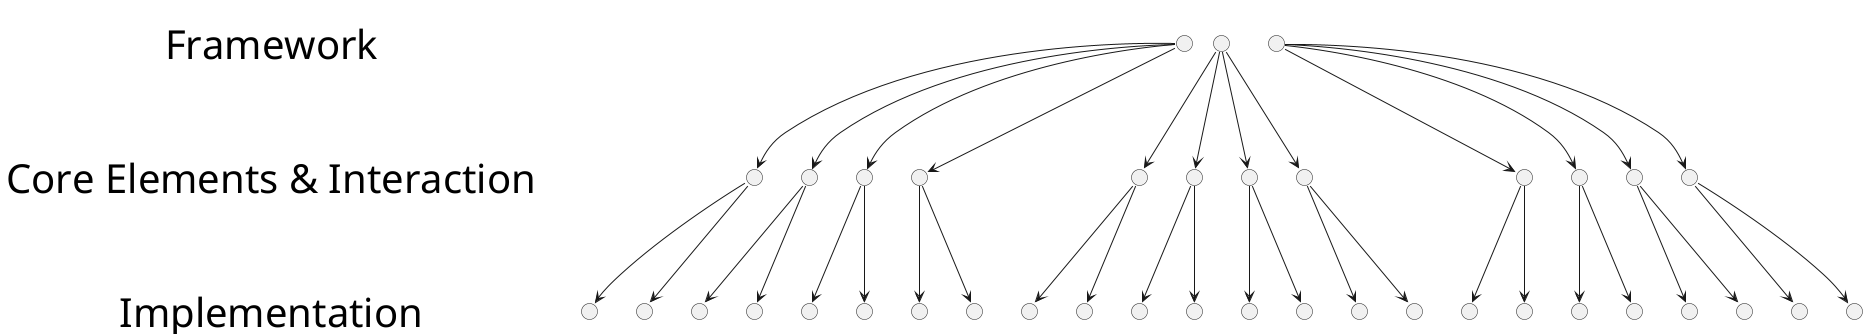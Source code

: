 @startuml complexity

'left to right direction
skinparam nodesep 1
 

!$no_fw = 3
!$no_core = 4
!$no_tool = 2

together {
    !$i_fw = $no_fw
    !while $i_fw!=0
        circle " " as fw.$i_fw
        !$i_fw = $i_fw - 1
    !endwhile
}


!$i_fw = $no_fw
!while $i_fw!=0
    'Draw core nodes
    together {
        !$i_core = $no_core
        !while $i_core!=0
            circle " " as core.$i_fw.$i_core
            !$i_core = $i_core - 1
        !endwhile
    }

    'Draw tool nodes
    !$i_core = $no_core
    !while $i_core!=0
        !$i_tool = $no_tool
        !while $i_tool!=0
            circle " " as core.$i_fw.$i_core.$i_tool
            !$i_tool = $i_tool - 1
        !endwhile
        !$i_core = $i_core - 1
    !endwhile

    'Connect Framework with its core elements
    !$i_core = $no_core
    !while $i_core!=0
        fw.$i_fw --> core.$i_fw.$i_core
        'Connect core elements with possible tooling
        !$i_tool = $no_tool
        !while $i_tool!=0
            core.$i_fw.$i_core --> core.$i_fw.$i_core.$i_tool
            !$i_tool = $i_tool - 1
        !endwhile
        !$i_core = $i_core - 1
    !endwhile
    !$i_fw = $i_fw - 1
!endwhile

'LEGEND

together {
    label "<size:40>Framework</size>" as legend1
    label "<size:40>Core Elements & Interaction</size>" as legend2
    label "<size:40>Implementation</size>" as legend3
}

legend1 -[hidden]d-> legend2
legend2 -[hidden]d-> legend3

fw.1 -[hidden,norank]l-> legend1

@enduml